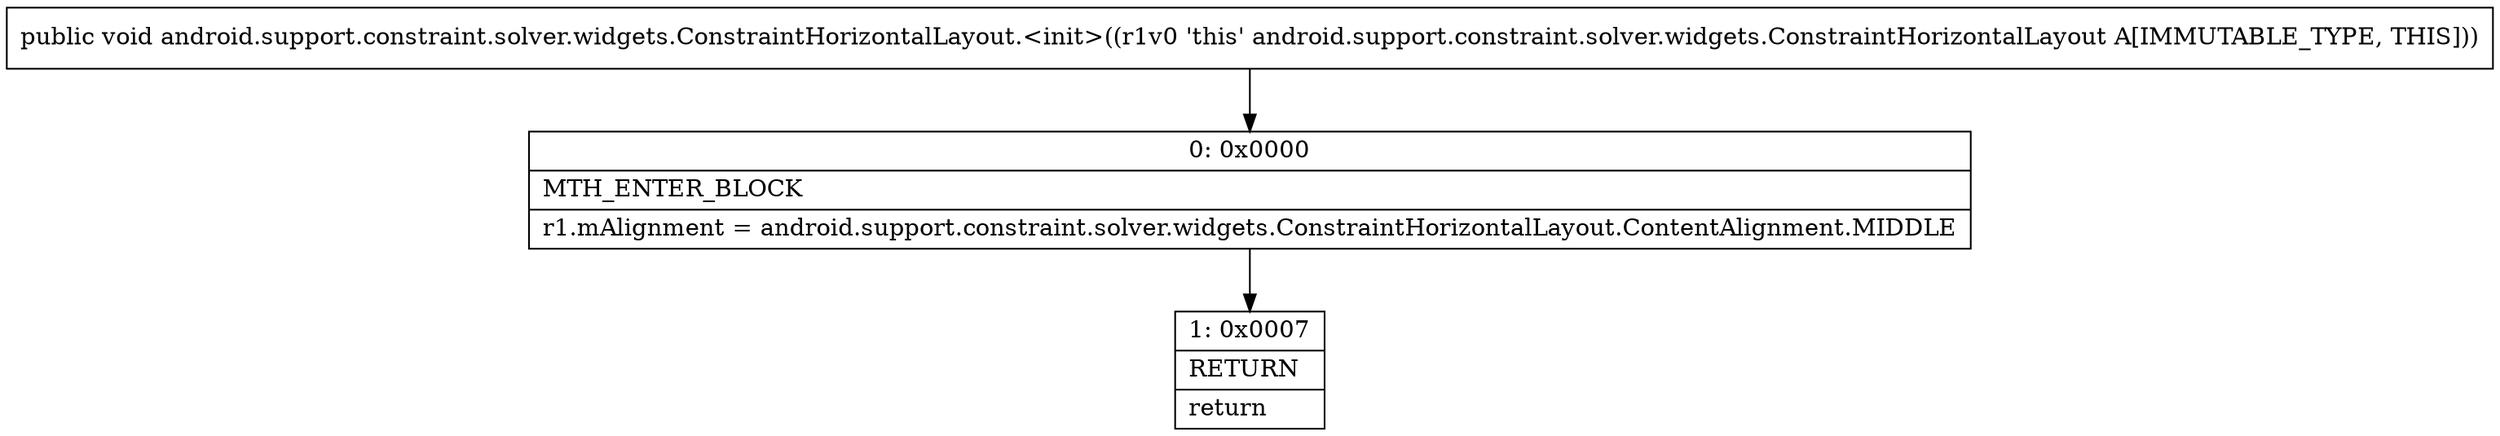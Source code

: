 digraph "CFG forandroid.support.constraint.solver.widgets.ConstraintHorizontalLayout.\<init\>()V" {
Node_0 [shape=record,label="{0\:\ 0x0000|MTH_ENTER_BLOCK\l|r1.mAlignment = android.support.constraint.solver.widgets.ConstraintHorizontalLayout.ContentAlignment.MIDDLE\l}"];
Node_1 [shape=record,label="{1\:\ 0x0007|RETURN\l|return\l}"];
MethodNode[shape=record,label="{public void android.support.constraint.solver.widgets.ConstraintHorizontalLayout.\<init\>((r1v0 'this' android.support.constraint.solver.widgets.ConstraintHorizontalLayout A[IMMUTABLE_TYPE, THIS])) }"];
MethodNode -> Node_0;
Node_0 -> Node_1;
}

